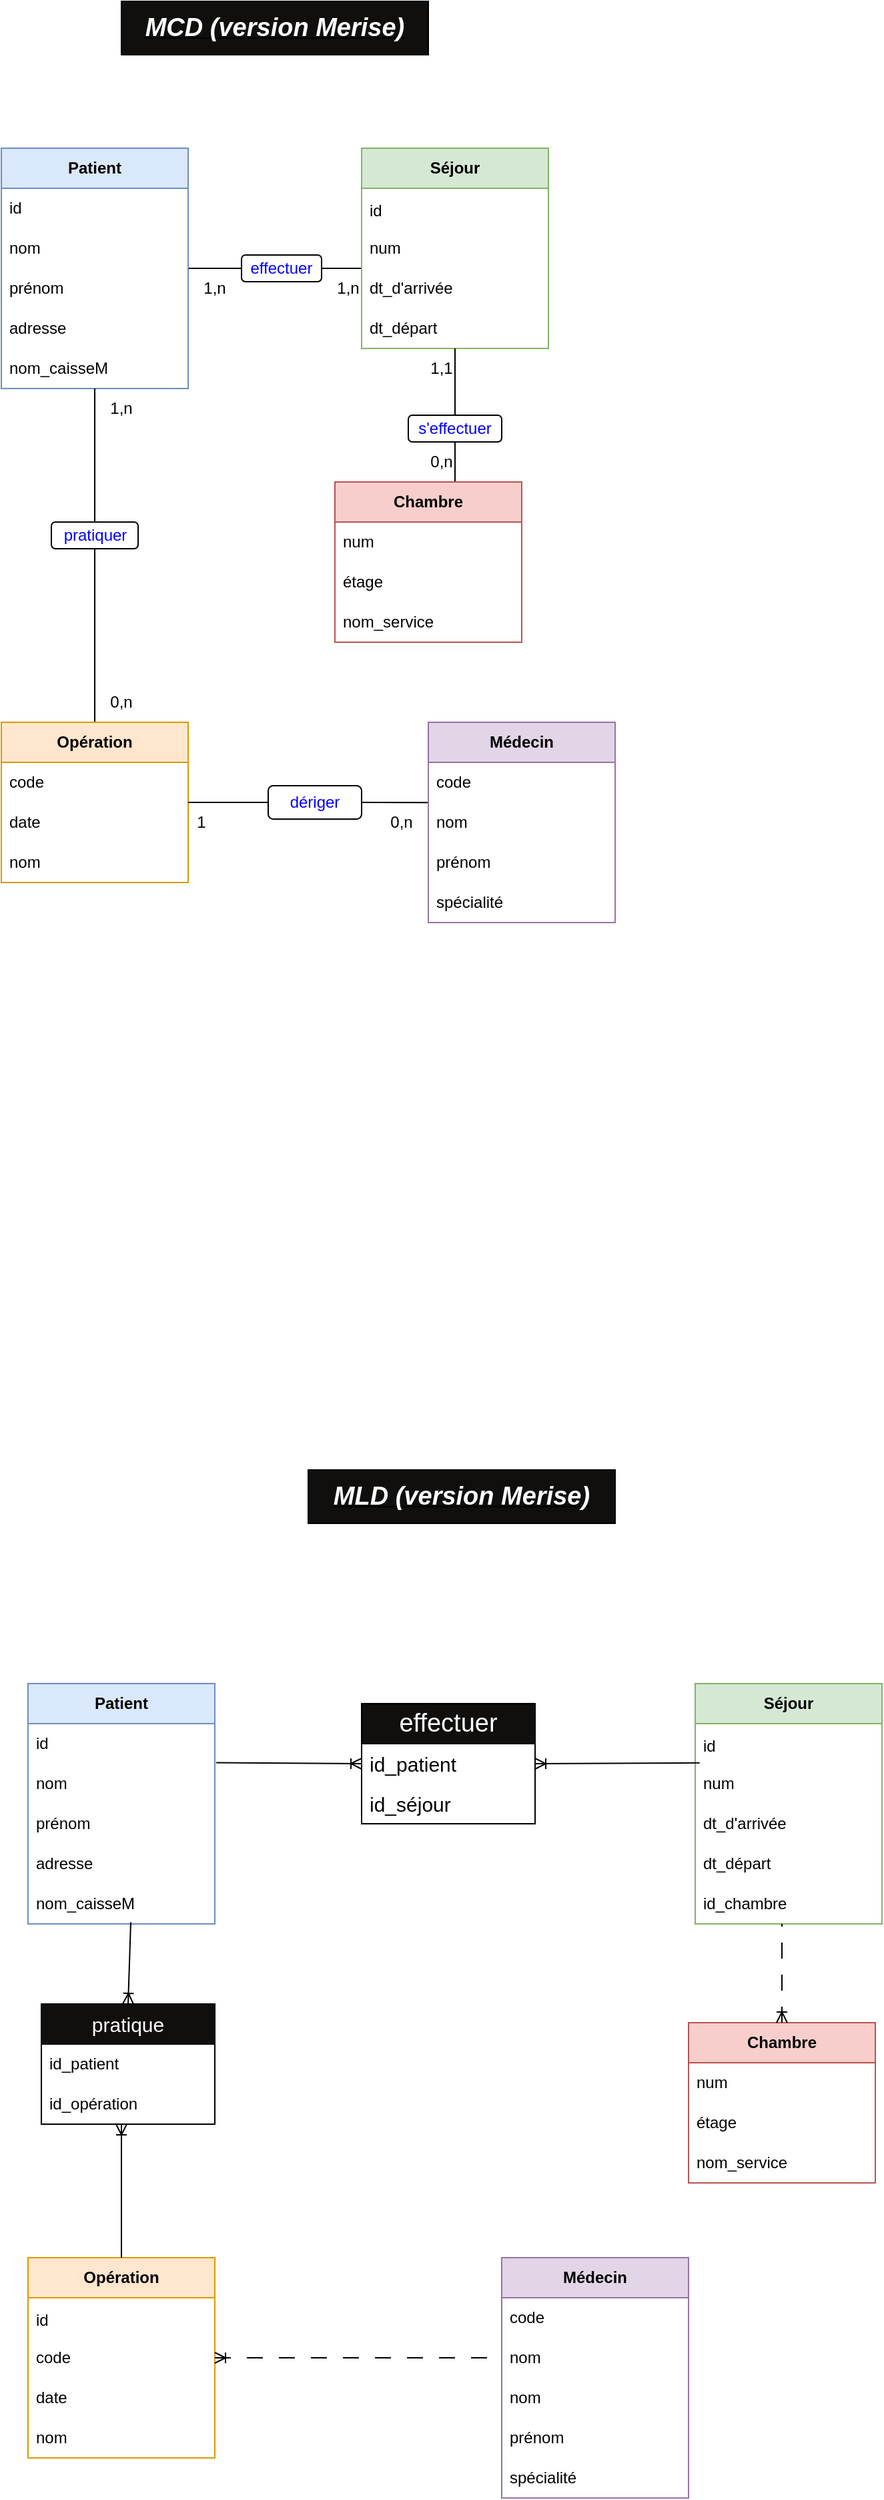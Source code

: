 <mxfile>
    <diagram id="83SGuZ90JLr4XvOfRj4k" name="Page-1">
        <mxGraphModel dx="466" dy="317" grid="1" gridSize="10" guides="1" tooltips="1" connect="1" arrows="1" fold="1" page="1" pageScale="1" pageWidth="827" pageHeight="1169" math="0" shadow="0">
            <root>
                <mxCell id="0"/>
                <mxCell id="1" parent="0"/>
                <mxCell id="26" style="edgeStyle=none;html=1;endArrow=none;endFill=0;entryX=0.667;entryY=0;entryDx=0;entryDy=0;entryPerimeter=0;" parent="1" source="2" target="38" edge="1">
                    <mxGeometry relative="1" as="geometry"/>
                </mxCell>
                <mxCell id="28" style="edgeStyle=none;html=1;entryX=0.5;entryY=0;entryDx=0;entryDy=0;endArrow=none;endFill=0;startArrow=none;" parent="1" source="27" target="6" edge="1">
                    <mxGeometry relative="1" as="geometry"/>
                </mxCell>
                <mxCell id="2" value="&lt;b&gt;Patient&lt;/b&gt;" style="swimlane;fontStyle=0;childLayout=stackLayout;horizontal=1;startSize=30;horizontalStack=0;resizeParent=1;resizeParentMax=0;resizeLast=0;collapsible=1;marginBottom=0;whiteSpace=wrap;html=1;fillColor=#dae8fc;strokeColor=#6c8ebf;" parent="1" vertex="1">
                    <mxGeometry x="120" y="230" width="140" height="180" as="geometry"/>
                </mxCell>
                <mxCell id="3" value="id" style="text;strokeColor=none;fillColor=none;align=left;verticalAlign=middle;spacingLeft=4;spacingRight=4;overflow=hidden;points=[[0,0.5],[1,0.5]];portConstraint=eastwest;rotatable=0;whiteSpace=wrap;html=1;" parent="2" vertex="1">
                    <mxGeometry y="30" width="140" height="30" as="geometry"/>
                </mxCell>
                <mxCell id="4" value="nom" style="text;strokeColor=none;fillColor=none;align=left;verticalAlign=middle;spacingLeft=4;spacingRight=4;overflow=hidden;points=[[0,0.5],[1,0.5]];portConstraint=eastwest;rotatable=0;whiteSpace=wrap;html=1;" parent="2" vertex="1">
                    <mxGeometry y="60" width="140" height="30" as="geometry"/>
                </mxCell>
                <mxCell id="5" value="prénom" style="text;strokeColor=none;fillColor=none;align=left;verticalAlign=middle;spacingLeft=4;spacingRight=4;overflow=hidden;points=[[0,0.5],[1,0.5]];portConstraint=eastwest;rotatable=0;whiteSpace=wrap;html=1;" parent="2" vertex="1">
                    <mxGeometry y="90" width="140" height="30" as="geometry"/>
                </mxCell>
                <mxCell id="22" value="adresse" style="text;strokeColor=none;fillColor=none;align=left;verticalAlign=middle;spacingLeft=4;spacingRight=4;overflow=hidden;points=[[0,0.5],[1,0.5]];portConstraint=eastwest;rotatable=0;whiteSpace=wrap;html=1;" parent="2" vertex="1">
                    <mxGeometry y="120" width="140" height="30" as="geometry"/>
                </mxCell>
                <mxCell id="23" value="nom_caisseM" style="text;strokeColor=none;fillColor=none;align=left;verticalAlign=middle;spacingLeft=4;spacingRight=4;overflow=hidden;points=[[0,0.5],[1,0.5]];portConstraint=eastwest;rotatable=0;whiteSpace=wrap;html=1;" parent="2" vertex="1">
                    <mxGeometry y="150" width="140" height="30" as="geometry"/>
                </mxCell>
                <mxCell id="30" style="edgeStyle=none;html=1;entryX=0.004;entryY=0.003;entryDx=0;entryDy=0;entryPerimeter=0;fontColor=#0000FF;endArrow=none;endFill=0;startArrow=none;" parent="1" source="29" target="20" edge="1">
                    <mxGeometry relative="1" as="geometry"/>
                </mxCell>
                <mxCell id="6" value="&lt;b&gt;Opération&lt;/b&gt;" style="swimlane;fontStyle=0;childLayout=stackLayout;horizontal=1;startSize=30;horizontalStack=0;resizeParent=1;resizeParentMax=0;resizeLast=0;collapsible=1;marginBottom=0;whiteSpace=wrap;html=1;fillColor=#ffe6cc;strokeColor=#d79b00;" parent="1" vertex="1">
                    <mxGeometry x="120" y="660" width="140" height="120" as="geometry"/>
                </mxCell>
                <mxCell id="7" value="code" style="text;strokeColor=none;fillColor=none;align=left;verticalAlign=middle;spacingLeft=4;spacingRight=4;overflow=hidden;points=[[0,0.5],[1,0.5]];portConstraint=eastwest;rotatable=0;whiteSpace=wrap;html=1;" parent="6" vertex="1">
                    <mxGeometry y="30" width="140" height="30" as="geometry"/>
                </mxCell>
                <mxCell id="8" value="date" style="text;strokeColor=none;fillColor=none;align=left;verticalAlign=middle;spacingLeft=4;spacingRight=4;overflow=hidden;points=[[0,0.5],[1,0.5]];portConstraint=eastwest;rotatable=0;whiteSpace=wrap;html=1;" parent="6" vertex="1">
                    <mxGeometry y="60" width="140" height="30" as="geometry"/>
                </mxCell>
                <mxCell id="9" value="nom" style="text;strokeColor=none;fillColor=none;align=left;verticalAlign=middle;spacingLeft=4;spacingRight=4;overflow=hidden;points=[[0,0.5],[1,0.5]];portConstraint=eastwest;rotatable=0;whiteSpace=wrap;html=1;" parent="6" vertex="1">
                    <mxGeometry y="90" width="140" height="30" as="geometry"/>
                </mxCell>
                <mxCell id="36" style="edgeStyle=none;html=1;entryX=0.643;entryY=0.083;entryDx=0;entryDy=0;entryPerimeter=0;fontColor=#0000FF;endArrow=none;endFill=0;startArrow=none;" parent="1" source="33" target="14" edge="1">
                    <mxGeometry relative="1" as="geometry"/>
                </mxCell>
                <mxCell id="10" value="&lt;b&gt;Séjour&lt;/b&gt;" style="swimlane;fontStyle=0;childLayout=stackLayout;horizontal=1;startSize=30;horizontalStack=0;resizeParent=1;resizeParentMax=0;resizeLast=0;collapsible=1;marginBottom=0;whiteSpace=wrap;html=1;fillColor=#d5e8d4;strokeColor=#82b366;" parent="1" vertex="1">
                    <mxGeometry x="390" y="230" width="140" height="150" as="geometry"/>
                </mxCell>
                <mxCell id="97" value="&lt;font style=&quot;font-size: 12px;&quot; color=&quot;#000000&quot;&gt;id&lt;/font&gt;" style="text;strokeColor=none;fillColor=none;align=left;verticalAlign=middle;spacingLeft=4;spacingRight=4;overflow=hidden;points=[[0,0.5],[1,0.5]];portConstraint=eastwest;rotatable=0;whiteSpace=wrap;html=1;labelBackgroundColor=none;fontSize=19;fontColor=#ffffff;" parent="10" vertex="1">
                    <mxGeometry y="30" width="140" height="30" as="geometry"/>
                </mxCell>
                <mxCell id="11" value="num" style="text;strokeColor=none;fillColor=none;align=left;verticalAlign=middle;spacingLeft=4;spacingRight=4;overflow=hidden;points=[[0,0.5],[1,0.5]];portConstraint=eastwest;rotatable=0;whiteSpace=wrap;html=1;" parent="10" vertex="1">
                    <mxGeometry y="60" width="140" height="30" as="geometry"/>
                </mxCell>
                <mxCell id="12" value="dt_d'arrivée" style="text;strokeColor=none;fillColor=none;align=left;verticalAlign=middle;spacingLeft=4;spacingRight=4;overflow=hidden;points=[[0,0.5],[1,0.5]];portConstraint=eastwest;rotatable=0;whiteSpace=wrap;html=1;" parent="10" vertex="1">
                    <mxGeometry y="90" width="140" height="30" as="geometry"/>
                </mxCell>
                <mxCell id="13" value="dt_départ" style="text;strokeColor=none;fillColor=none;align=left;verticalAlign=middle;spacingLeft=4;spacingRight=4;overflow=hidden;points=[[0,0.5],[1,0.5]];portConstraint=eastwest;rotatable=0;whiteSpace=wrap;html=1;" parent="10" vertex="1">
                    <mxGeometry y="120" width="140" height="30" as="geometry"/>
                </mxCell>
                <mxCell id="14" value="&lt;b&gt;Chambre&lt;/b&gt;" style="swimlane;fontStyle=0;childLayout=stackLayout;horizontal=1;startSize=30;horizontalStack=0;resizeParent=1;resizeParentMax=0;resizeLast=0;collapsible=1;marginBottom=0;whiteSpace=wrap;html=1;fillColor=#f8cecc;strokeColor=#b85450;" parent="1" vertex="1">
                    <mxGeometry x="370" y="480" width="140" height="120" as="geometry"/>
                </mxCell>
                <mxCell id="15" value="num" style="text;strokeColor=none;fillColor=none;align=left;verticalAlign=middle;spacingLeft=4;spacingRight=4;overflow=hidden;points=[[0,0.5],[1,0.5]];portConstraint=eastwest;rotatable=0;whiteSpace=wrap;html=1;" parent="14" vertex="1">
                    <mxGeometry y="30" width="140" height="30" as="geometry"/>
                </mxCell>
                <mxCell id="16" value="étage" style="text;strokeColor=none;fillColor=none;align=left;verticalAlign=middle;spacingLeft=4;spacingRight=4;overflow=hidden;points=[[0,0.5],[1,0.5]];portConstraint=eastwest;rotatable=0;whiteSpace=wrap;html=1;" parent="14" vertex="1">
                    <mxGeometry y="60" width="140" height="30" as="geometry"/>
                </mxCell>
                <mxCell id="17" value="nom_service" style="text;strokeColor=none;fillColor=none;align=left;verticalAlign=middle;spacingLeft=4;spacingRight=4;overflow=hidden;points=[[0,0.5],[1,0.5]];portConstraint=eastwest;rotatable=0;whiteSpace=wrap;html=1;" parent="14" vertex="1">
                    <mxGeometry y="90" width="140" height="30" as="geometry"/>
                </mxCell>
                <mxCell id="18" value="&lt;b&gt;Médecin&lt;/b&gt;" style="swimlane;fontStyle=0;childLayout=stackLayout;horizontal=1;startSize=30;horizontalStack=0;resizeParent=1;resizeParentMax=0;resizeLast=0;collapsible=1;marginBottom=0;whiteSpace=wrap;html=1;fillColor=#e1d5e7;strokeColor=#9673a6;" parent="1" vertex="1">
                    <mxGeometry x="440" y="660" width="140" height="150" as="geometry"/>
                </mxCell>
                <mxCell id="19" value="code" style="text;strokeColor=none;fillColor=none;align=left;verticalAlign=middle;spacingLeft=4;spacingRight=4;overflow=hidden;points=[[0,0.5],[1,0.5]];portConstraint=eastwest;rotatable=0;whiteSpace=wrap;html=1;" parent="18" vertex="1">
                    <mxGeometry y="30" width="140" height="30" as="geometry"/>
                </mxCell>
                <mxCell id="20" value="nom" style="text;strokeColor=none;fillColor=none;align=left;verticalAlign=middle;spacingLeft=4;spacingRight=4;overflow=hidden;points=[[0,0.5],[1,0.5]];portConstraint=eastwest;rotatable=0;whiteSpace=wrap;html=1;" parent="18" vertex="1">
                    <mxGeometry y="60" width="140" height="30" as="geometry"/>
                </mxCell>
                <mxCell id="21" value="prénom" style="text;strokeColor=none;fillColor=none;align=left;verticalAlign=middle;spacingLeft=4;spacingRight=4;overflow=hidden;points=[[0,0.5],[1,0.5]];portConstraint=eastwest;rotatable=0;whiteSpace=wrap;html=1;" parent="18" vertex="1">
                    <mxGeometry y="90" width="140" height="30" as="geometry"/>
                </mxCell>
                <mxCell id="24" value="spécialité" style="text;strokeColor=none;fillColor=none;align=left;verticalAlign=middle;spacingLeft=4;spacingRight=4;overflow=hidden;points=[[0,0.5],[1,0.5]];portConstraint=eastwest;rotatable=0;whiteSpace=wrap;html=1;" parent="18" vertex="1">
                    <mxGeometry y="120" width="140" height="30" as="geometry"/>
                </mxCell>
                <mxCell id="25" value="&lt;font color=&quot;#0000ff&quot;&gt;effectuer&lt;/font&gt;" style="rounded=1;whiteSpace=wrap;html=1;" parent="1" vertex="1">
                    <mxGeometry x="300" y="310" width="60" height="20" as="geometry"/>
                </mxCell>
                <mxCell id="32" value="" style="edgeStyle=none;html=1;entryX=0;entryY=0.5;entryDx=0;entryDy=0;fontColor=#0000FF;endArrow=none;endFill=0;" parent="1" source="6" target="29" edge="1">
                    <mxGeometry relative="1" as="geometry">
                        <mxPoint x="260" y="720.025" as="sourcePoint"/>
                        <mxPoint x="440.56" y="720.09" as="targetPoint"/>
                    </mxGeometry>
                </mxCell>
                <mxCell id="29" value="dériger" style="rounded=1;whiteSpace=wrap;html=1;fontColor=#0000FF;" parent="1" vertex="1">
                    <mxGeometry x="320" y="707.5" width="70" height="25" as="geometry"/>
                </mxCell>
                <mxCell id="37" value="" style="edgeStyle=none;html=1;entryX=0.5;entryY=0;entryDx=0;entryDy=0;fontColor=#0000FF;endArrow=none;endFill=0;" parent="1" source="10" target="33" edge="1">
                    <mxGeometry relative="1" as="geometry">
                        <mxPoint x="460.008" y="350" as="sourcePoint"/>
                        <mxPoint x="460.02" y="439.96" as="targetPoint"/>
                    </mxGeometry>
                </mxCell>
                <mxCell id="33" value="s'effectuer" style="rounded=1;whiteSpace=wrap;html=1;fontColor=#0000FF;" parent="1" vertex="1">
                    <mxGeometry x="425" y="430" width="70" height="20" as="geometry"/>
                </mxCell>
                <mxCell id="38" value="&lt;font color=&quot;#000000&quot;&gt;1,n&lt;/font&gt;" style="text;html=1;strokeColor=none;fillColor=none;align=center;verticalAlign=middle;whiteSpace=wrap;rounded=0;fontColor=#0000FF;" parent="1" vertex="1">
                    <mxGeometry x="350" y="320" width="60" height="30" as="geometry"/>
                </mxCell>
                <mxCell id="39" value="&lt;font color=&quot;#000000&quot;&gt;1,n&lt;/font&gt;" style="text;html=1;strokeColor=none;fillColor=none;align=center;verticalAlign=middle;whiteSpace=wrap;rounded=0;fontColor=#0000FF;" parent="1" vertex="1">
                    <mxGeometry x="250" y="320" width="60" height="30" as="geometry"/>
                </mxCell>
                <mxCell id="40" value="&lt;font color=&quot;#000000&quot;&gt;1,n&lt;/font&gt;" style="text;html=1;strokeColor=none;fillColor=none;align=center;verticalAlign=middle;whiteSpace=wrap;rounded=0;fontColor=#0000FF;" parent="1" vertex="1">
                    <mxGeometry x="180" y="410" width="60" height="30" as="geometry"/>
                </mxCell>
                <mxCell id="41" value="&lt;font color=&quot;#000000&quot;&gt;0,n&lt;/font&gt;" style="text;html=1;strokeColor=none;fillColor=none;align=center;verticalAlign=middle;whiteSpace=wrap;rounded=0;fontColor=#0000FF;" parent="1" vertex="1">
                    <mxGeometry x="180" y="630" width="60" height="30" as="geometry"/>
                </mxCell>
                <mxCell id="42" value="&lt;font color=&quot;#000000&quot;&gt;1&lt;/font&gt;" style="text;html=1;strokeColor=none;fillColor=none;align=center;verticalAlign=middle;whiteSpace=wrap;rounded=0;fontColor=#0000FF;" parent="1" vertex="1">
                    <mxGeometry x="240" y="720" width="60" height="30" as="geometry"/>
                </mxCell>
                <mxCell id="43" value="&lt;font color=&quot;#000000&quot;&gt;0,n&lt;/font&gt;" style="text;html=1;strokeColor=none;fillColor=none;align=center;verticalAlign=middle;whiteSpace=wrap;rounded=0;fontColor=#0000FF;" parent="1" vertex="1">
                    <mxGeometry x="390" y="720" width="60" height="30" as="geometry"/>
                </mxCell>
                <mxCell id="44" value="&lt;font color=&quot;#000000&quot;&gt;1,1&lt;/font&gt;" style="text;html=1;strokeColor=none;fillColor=none;align=center;verticalAlign=middle;whiteSpace=wrap;rounded=0;fontColor=#0000FF;" parent="1" vertex="1">
                    <mxGeometry x="420" y="380" width="60" height="30" as="geometry"/>
                </mxCell>
                <mxCell id="45" value="&lt;font color=&quot;#000000&quot;&gt;0,n&lt;/font&gt;" style="text;html=1;strokeColor=none;fillColor=none;align=center;verticalAlign=middle;whiteSpace=wrap;rounded=0;fontColor=#0000FF;" parent="1" vertex="1">
                    <mxGeometry x="420" y="450" width="60" height="30" as="geometry"/>
                </mxCell>
                <mxCell id="47" value="" style="edgeStyle=none;html=1;entryX=0.5;entryY=0;entryDx=0;entryDy=0;endArrow=none;endFill=0;" parent="1" source="2" target="27" edge="1">
                    <mxGeometry relative="1" as="geometry">
                        <mxPoint x="190" y="410" as="sourcePoint"/>
                        <mxPoint x="190" y="660" as="targetPoint"/>
                    </mxGeometry>
                </mxCell>
                <mxCell id="27" value="&lt;font color=&quot;#0000ff&quot;&gt;pratiquer&lt;/font&gt;" style="rounded=1;whiteSpace=wrap;html=1;" parent="1" vertex="1">
                    <mxGeometry x="157.5" y="510" width="65" height="20" as="geometry"/>
                </mxCell>
                <mxCell id="48" value="&lt;font color=&quot;#ffffff&quot; style=&quot;font-size: 19px;&quot;&gt;MCD (version Merise)&lt;/font&gt;" style="text;html=1;strokeColor=#000000;fillColor=#100f0e;align=center;verticalAlign=middle;whiteSpace=wrap;rounded=0;fontStyle=7;spacing=2;" parent="1" vertex="1">
                    <mxGeometry x="210" y="120" width="230" height="40" as="geometry"/>
                </mxCell>
                <mxCell id="51" value="&lt;b&gt;Patient&lt;/b&gt;" style="swimlane;fontStyle=0;childLayout=stackLayout;horizontal=1;startSize=30;horizontalStack=0;resizeParent=1;resizeParentMax=0;resizeLast=0;collapsible=1;marginBottom=0;whiteSpace=wrap;html=1;fillColor=#dae8fc;strokeColor=#6c8ebf;" parent="1" vertex="1">
                    <mxGeometry x="140" y="1380" width="140" height="180" as="geometry"/>
                </mxCell>
                <mxCell id="52" value="id" style="text;strokeColor=none;fillColor=none;align=left;verticalAlign=middle;spacingLeft=4;spacingRight=4;overflow=hidden;points=[[0,0.5],[1,0.5]];portConstraint=eastwest;rotatable=0;whiteSpace=wrap;html=1;" parent="51" vertex="1">
                    <mxGeometry y="30" width="140" height="30" as="geometry"/>
                </mxCell>
                <mxCell id="53" value="nom" style="text;strokeColor=none;fillColor=none;align=left;verticalAlign=middle;spacingLeft=4;spacingRight=4;overflow=hidden;points=[[0,0.5],[1,0.5]];portConstraint=eastwest;rotatable=0;whiteSpace=wrap;html=1;" parent="51" vertex="1">
                    <mxGeometry y="60" width="140" height="30" as="geometry"/>
                </mxCell>
                <mxCell id="54" value="prénom" style="text;strokeColor=none;fillColor=none;align=left;verticalAlign=middle;spacingLeft=4;spacingRight=4;overflow=hidden;points=[[0,0.5],[1,0.5]];portConstraint=eastwest;rotatable=0;whiteSpace=wrap;html=1;" parent="51" vertex="1">
                    <mxGeometry y="90" width="140" height="30" as="geometry"/>
                </mxCell>
                <mxCell id="55" value="adresse" style="text;strokeColor=none;fillColor=none;align=left;verticalAlign=middle;spacingLeft=4;spacingRight=4;overflow=hidden;points=[[0,0.5],[1,0.5]];portConstraint=eastwest;rotatable=0;whiteSpace=wrap;html=1;" parent="51" vertex="1">
                    <mxGeometry y="120" width="140" height="30" as="geometry"/>
                </mxCell>
                <mxCell id="56" value="nom_caisseM" style="text;strokeColor=none;fillColor=none;align=left;verticalAlign=middle;spacingLeft=4;spacingRight=4;overflow=hidden;points=[[0,0.5],[1,0.5]];portConstraint=eastwest;rotatable=0;whiteSpace=wrap;html=1;" parent="51" vertex="1">
                    <mxGeometry y="150" width="140" height="30" as="geometry"/>
                </mxCell>
                <mxCell id="58" value="&lt;b&gt;Opération&lt;/b&gt;" style="swimlane;fontStyle=0;childLayout=stackLayout;horizontal=1;startSize=30;horizontalStack=0;resizeParent=1;resizeParentMax=0;resizeLast=0;collapsible=1;marginBottom=0;whiteSpace=wrap;html=1;fillColor=#ffe6cc;strokeColor=#d79b00;" parent="1" vertex="1">
                    <mxGeometry x="140" y="1810" width="140" height="150" as="geometry"/>
                </mxCell>
                <mxCell id="192" value="&lt;font style=&quot;font-size: 12px;&quot; color=&quot;#000000&quot;&gt;id&lt;/font&gt;" style="text;strokeColor=none;fillColor=none;align=left;verticalAlign=middle;spacingLeft=4;spacingRight=4;overflow=hidden;points=[[0,0.5],[1,0.5]];portConstraint=eastwest;rotatable=0;whiteSpace=wrap;html=1;labelBackgroundColor=none;fontSize=15;fontColor=#FFFFFF;" parent="58" vertex="1">
                    <mxGeometry y="30" width="140" height="30" as="geometry"/>
                </mxCell>
                <mxCell id="59" value="code" style="text;strokeColor=none;fillColor=none;align=left;verticalAlign=middle;spacingLeft=4;spacingRight=4;overflow=hidden;points=[[0,0.5],[1,0.5]];portConstraint=eastwest;rotatable=0;whiteSpace=wrap;html=1;" parent="58" vertex="1">
                    <mxGeometry y="60" width="140" height="30" as="geometry"/>
                </mxCell>
                <mxCell id="60" value="date" style="text;strokeColor=none;fillColor=none;align=left;verticalAlign=middle;spacingLeft=4;spacingRight=4;overflow=hidden;points=[[0,0.5],[1,0.5]];portConstraint=eastwest;rotatable=0;whiteSpace=wrap;html=1;" parent="58" vertex="1">
                    <mxGeometry y="90" width="140" height="30" as="geometry"/>
                </mxCell>
                <mxCell id="61" value="nom" style="text;strokeColor=none;fillColor=none;align=left;verticalAlign=middle;spacingLeft=4;spacingRight=4;overflow=hidden;points=[[0,0.5],[1,0.5]];portConstraint=eastwest;rotatable=0;whiteSpace=wrap;html=1;" parent="58" vertex="1">
                    <mxGeometry y="120" width="140" height="30" as="geometry"/>
                </mxCell>
                <mxCell id="63" value="&lt;b&gt;Séjour&lt;/b&gt;" style="swimlane;fontStyle=0;childLayout=stackLayout;horizontal=1;startSize=30;horizontalStack=0;resizeParent=1;resizeParentMax=0;resizeLast=0;collapsible=1;marginBottom=0;whiteSpace=wrap;html=1;fillColor=#d5e8d4;strokeColor=#82b366;" parent="1" vertex="1">
                    <mxGeometry x="640" y="1380" width="140" height="180" as="geometry"/>
                </mxCell>
                <mxCell id="99" value="&lt;font style=&quot;font-size: 12px;&quot;&gt;id&lt;/font&gt;" style="text;strokeColor=none;fillColor=none;align=left;verticalAlign=middle;spacingLeft=4;spacingRight=4;overflow=hidden;points=[[0,0.5],[1,0.5]];portConstraint=eastwest;rotatable=0;whiteSpace=wrap;html=1;labelBackgroundColor=none;fontSize=15;fontColor=#000000;" parent="63" vertex="1">
                    <mxGeometry y="30" width="140" height="30" as="geometry"/>
                </mxCell>
                <mxCell id="64" value="num" style="text;strokeColor=none;fillColor=none;align=left;verticalAlign=middle;spacingLeft=4;spacingRight=4;overflow=hidden;points=[[0,0.5],[1,0.5]];portConstraint=eastwest;rotatable=0;whiteSpace=wrap;html=1;" parent="63" vertex="1">
                    <mxGeometry y="60" width="140" height="30" as="geometry"/>
                </mxCell>
                <mxCell id="65" value="dt_d'arrivée" style="text;strokeColor=none;fillColor=none;align=left;verticalAlign=middle;spacingLeft=4;spacingRight=4;overflow=hidden;points=[[0,0.5],[1,0.5]];portConstraint=eastwest;rotatable=0;whiteSpace=wrap;html=1;" parent="63" vertex="1">
                    <mxGeometry y="90" width="140" height="30" as="geometry"/>
                </mxCell>
                <mxCell id="66" value="dt_départ" style="text;strokeColor=none;fillColor=none;align=left;verticalAlign=middle;spacingLeft=4;spacingRight=4;overflow=hidden;points=[[0,0.5],[1,0.5]];portConstraint=eastwest;rotatable=0;whiteSpace=wrap;html=1;" parent="63" vertex="1">
                    <mxGeometry y="120" width="140" height="30" as="geometry"/>
                </mxCell>
                <mxCell id="198" value="id_chambre" style="text;strokeColor=none;fillColor=none;align=left;verticalAlign=middle;spacingLeft=4;spacingRight=4;overflow=hidden;points=[[0,0.5],[1,0.5]];portConstraint=eastwest;rotatable=0;whiteSpace=wrap;html=1;labelBackgroundColor=none;fontSize=12;fontColor=#000000;" parent="63" vertex="1">
                    <mxGeometry y="150" width="140" height="30" as="geometry"/>
                </mxCell>
                <mxCell id="67" value="&lt;b&gt;Chambre&lt;/b&gt;" style="swimlane;fontStyle=0;childLayout=stackLayout;horizontal=1;startSize=30;horizontalStack=0;resizeParent=1;resizeParentMax=0;resizeLast=0;collapsible=1;marginBottom=0;whiteSpace=wrap;html=1;fillColor=#f8cecc;strokeColor=#b85450;" parent="1" vertex="1">
                    <mxGeometry x="635" y="1634" width="140" height="120" as="geometry"/>
                </mxCell>
                <mxCell id="68" value="num" style="text;strokeColor=none;fillColor=none;align=left;verticalAlign=middle;spacingLeft=4;spacingRight=4;overflow=hidden;points=[[0,0.5],[1,0.5]];portConstraint=eastwest;rotatable=0;whiteSpace=wrap;html=1;" parent="67" vertex="1">
                    <mxGeometry y="30" width="140" height="30" as="geometry"/>
                </mxCell>
                <mxCell id="69" value="étage" style="text;strokeColor=none;fillColor=none;align=left;verticalAlign=middle;spacingLeft=4;spacingRight=4;overflow=hidden;points=[[0,0.5],[1,0.5]];portConstraint=eastwest;rotatable=0;whiteSpace=wrap;html=1;" parent="67" vertex="1">
                    <mxGeometry y="60" width="140" height="30" as="geometry"/>
                </mxCell>
                <mxCell id="70" value="nom_service" style="text;strokeColor=none;fillColor=none;align=left;verticalAlign=middle;spacingLeft=4;spacingRight=4;overflow=hidden;points=[[0,0.5],[1,0.5]];portConstraint=eastwest;rotatable=0;whiteSpace=wrap;html=1;" parent="67" vertex="1">
                    <mxGeometry y="90" width="140" height="30" as="geometry"/>
                </mxCell>
                <mxCell id="71" value="&lt;b&gt;Médecin&lt;/b&gt;" style="swimlane;fontStyle=0;childLayout=stackLayout;horizontal=1;startSize=30;horizontalStack=0;resizeParent=1;resizeParentMax=0;resizeLast=0;collapsible=1;marginBottom=0;whiteSpace=wrap;html=1;fillColor=#e1d5e7;strokeColor=#9673a6;" parent="1" vertex="1">
                    <mxGeometry x="495" y="1810" width="140" height="180" as="geometry"/>
                </mxCell>
                <mxCell id="72" value="code" style="text;strokeColor=none;fillColor=none;align=left;verticalAlign=middle;spacingLeft=4;spacingRight=4;overflow=hidden;points=[[0,0.5],[1,0.5]];portConstraint=eastwest;rotatable=0;whiteSpace=wrap;html=1;" parent="71" vertex="1">
                    <mxGeometry y="30" width="140" height="30" as="geometry"/>
                </mxCell>
                <mxCell id="196" value="nom" style="text;strokeColor=none;fillColor=none;align=left;verticalAlign=middle;spacingLeft=4;spacingRight=4;overflow=hidden;points=[[0,0.5],[1,0.5]];portConstraint=eastwest;rotatable=0;whiteSpace=wrap;html=1;" parent="71" vertex="1">
                    <mxGeometry y="60" width="140" height="30" as="geometry"/>
                </mxCell>
                <mxCell id="73" value="nom" style="text;strokeColor=none;fillColor=none;align=left;verticalAlign=middle;spacingLeft=4;spacingRight=4;overflow=hidden;points=[[0,0.5],[1,0.5]];portConstraint=eastwest;rotatable=0;whiteSpace=wrap;html=1;" parent="71" vertex="1">
                    <mxGeometry y="90" width="140" height="30" as="geometry"/>
                </mxCell>
                <mxCell id="74" value="prénom" style="text;strokeColor=none;fillColor=none;align=left;verticalAlign=middle;spacingLeft=4;spacingRight=4;overflow=hidden;points=[[0,0.5],[1,0.5]];portConstraint=eastwest;rotatable=0;whiteSpace=wrap;html=1;" parent="71" vertex="1">
                    <mxGeometry y="120" width="140" height="30" as="geometry"/>
                </mxCell>
                <mxCell id="75" value="spécialité" style="text;strokeColor=none;fillColor=none;align=left;verticalAlign=middle;spacingLeft=4;spacingRight=4;overflow=hidden;points=[[0,0.5],[1,0.5]];portConstraint=eastwest;rotatable=0;whiteSpace=wrap;html=1;" parent="71" vertex="1">
                    <mxGeometry y="150" width="140" height="30" as="geometry"/>
                </mxCell>
                <mxCell id="91" value="&lt;font color=&quot;#ffffff&quot; style=&quot;font-size: 19px;&quot;&gt;MLD (version Merise)&lt;/font&gt;" style="text;html=1;strokeColor=#000000;fillColor=#100f0e;align=center;verticalAlign=middle;whiteSpace=wrap;rounded=0;fontStyle=7;spacing=2;" parent="1" vertex="1">
                    <mxGeometry x="350" y="1220" width="230" height="40" as="geometry"/>
                </mxCell>
                <mxCell id="93" value="effectuer" style="swimlane;fontStyle=0;childLayout=stackLayout;horizontal=1;startSize=30;horizontalStack=0;resizeParent=1;resizeParentMax=0;resizeLast=0;collapsible=1;marginBottom=0;whiteSpace=wrap;html=1;labelBackgroundColor=none;strokeColor=#000000;fontSize=19;fontColor=#ffffff;fillColor=#100f0e;" parent="1" vertex="1">
                    <mxGeometry x="390" y="1395" width="130" height="90" as="geometry"/>
                </mxCell>
                <mxCell id="95" value="&lt;font style=&quot;font-size: 15px;&quot; color=&quot;#000000&quot;&gt;id_patient&lt;/font&gt;" style="text;strokeColor=none;fillColor=none;align=left;verticalAlign=middle;spacingLeft=4;spacingRight=4;overflow=hidden;points=[[0,0.5],[1,0.5]];portConstraint=eastwest;rotatable=0;whiteSpace=wrap;html=1;labelBackgroundColor=none;fontSize=19;fontColor=#ffffff;" parent="93" vertex="1">
                    <mxGeometry y="30" width="130" height="30" as="geometry"/>
                </mxCell>
                <mxCell id="96" value="&lt;font style=&quot;font-size: 15px;&quot; color=&quot;#000000&quot;&gt;id_séjour&lt;/font&gt;" style="text;strokeColor=none;fillColor=none;align=left;verticalAlign=middle;spacingLeft=4;spacingRight=4;overflow=hidden;points=[[0,0.5],[1,0.5]];portConstraint=eastwest;rotatable=0;whiteSpace=wrap;html=1;labelBackgroundColor=none;fontSize=19;fontColor=#ffffff;" parent="93" vertex="1">
                    <mxGeometry y="60" width="130" height="30" as="geometry"/>
                </mxCell>
                <mxCell id="100" value="" style="endArrow=none;html=1;fontSize=12;fontColor=#000000;entryX=1.007;entryY=-0.026;entryDx=0;entryDy=0;startArrow=ERoneToMany;startFill=0;exitX=0;exitY=0.5;exitDx=0;exitDy=0;entryPerimeter=0;" parent="1" source="95" target="53" edge="1">
                    <mxGeometry width="50" height="50" relative="1" as="geometry">
                        <mxPoint x="280" y="1440" as="sourcePoint"/>
                        <mxPoint x="440" y="1480" as="targetPoint"/>
                    </mxGeometry>
                </mxCell>
                <mxCell id="187" value="" style="endArrow=none;html=1;fontSize=12;fontColor=#000000;startArrow=ERoneToMany;startFill=0;exitX=1;exitY=0.5;exitDx=0;exitDy=0;entryX=0.024;entryY=-0.021;entryDx=0;entryDy=0;entryPerimeter=0;" parent="1" source="95" target="64" edge="1">
                    <mxGeometry width="50" height="50" relative="1" as="geometry">
                        <mxPoint x="400" y="1380" as="sourcePoint"/>
                        <mxPoint x="630" y="1440" as="targetPoint"/>
                    </mxGeometry>
                </mxCell>
                <mxCell id="188" value="&lt;font style=&quot;font-size: 15px;&quot; color=&quot;#ffffff&quot;&gt;pratique&lt;/font&gt;" style="swimlane;fontStyle=0;childLayout=stackLayout;horizontal=1;startSize=30;horizontalStack=0;resizeParent=1;resizeParentMax=0;resizeLast=0;collapsible=1;marginBottom=0;whiteSpace=wrap;html=1;labelBackgroundColor=none;strokeColor=#000000;fontSize=12;fontColor=#000000;fillColor=#100f0e;" parent="1" vertex="1">
                    <mxGeometry x="150" y="1620" width="130" height="90" as="geometry"/>
                </mxCell>
                <mxCell id="189" value="id_patient" style="text;strokeColor=none;fillColor=none;align=left;verticalAlign=middle;spacingLeft=4;spacingRight=4;overflow=hidden;points=[[0,0.5],[1,0.5]];portConstraint=eastwest;rotatable=0;whiteSpace=wrap;html=1;labelBackgroundColor=none;fontSize=12;fontColor=#000000;" parent="188" vertex="1">
                    <mxGeometry y="30" width="130" height="30" as="geometry"/>
                </mxCell>
                <mxCell id="190" value="id_opération" style="text;strokeColor=none;fillColor=none;align=left;verticalAlign=middle;spacingLeft=4;spacingRight=4;overflow=hidden;points=[[0,0.5],[1,0.5]];portConstraint=eastwest;rotatable=0;whiteSpace=wrap;html=1;labelBackgroundColor=none;fontSize=12;fontColor=#000000;" parent="188" vertex="1">
                    <mxGeometry y="60" width="130" height="30" as="geometry"/>
                </mxCell>
                <mxCell id="193" value="" style="endArrow=none;html=1;fontSize=12;fontColor=#000000;startArrow=ERoneToMany;startFill=0;entryX=0.5;entryY=0;entryDx=0;entryDy=0;" parent="1" target="58" edge="1">
                    <mxGeometry width="50" height="50" relative="1" as="geometry">
                        <mxPoint x="210" y="1710" as="sourcePoint"/>
                        <mxPoint x="340" y="1580" as="targetPoint"/>
                    </mxGeometry>
                </mxCell>
                <mxCell id="194" value="" style="endArrow=none;html=1;fontSize=12;fontColor=#000000;startArrow=ERoneToMany;startFill=0;entryX=0.55;entryY=0.959;entryDx=0;entryDy=0;entryPerimeter=0;exitX=0.5;exitY=0;exitDx=0;exitDy=0;" parent="1" source="188" target="56" edge="1">
                    <mxGeometry width="50" height="50" relative="1" as="geometry">
                        <mxPoint x="290" y="1630" as="sourcePoint"/>
                        <mxPoint x="340" y="1580" as="targetPoint"/>
                    </mxGeometry>
                </mxCell>
                <mxCell id="195" value="" style="endArrow=none;html=1;fontSize=12;fontColor=#000000;startArrow=ERoneToMany;startFill=0;dashed=1;dashPattern=12 12;exitX=1;exitY=0.5;exitDx=0;exitDy=0;" parent="1" source="59" edge="1">
                    <mxGeometry width="50" height="50" relative="1" as="geometry">
                        <mxPoint x="470" y="1680" as="sourcePoint"/>
                        <mxPoint x="490" y="1885" as="targetPoint"/>
                    </mxGeometry>
                </mxCell>
                <mxCell id="197" value="" style="endArrow=none;html=1;dashed=1;dashPattern=12 12;fontSize=12;fontColor=#000000;startArrow=ERoneToMany;startFill=0;exitX=0.5;exitY=0;exitDx=0;exitDy=0;" parent="1" source="67" edge="1">
                    <mxGeometry width="50" height="50" relative="1" as="geometry">
                        <mxPoint x="580" y="1660" as="sourcePoint"/>
                        <mxPoint x="705" y="1560" as="targetPoint"/>
                    </mxGeometry>
                </mxCell>
            </root>
        </mxGraphModel>
    </diagram>
</mxfile>
